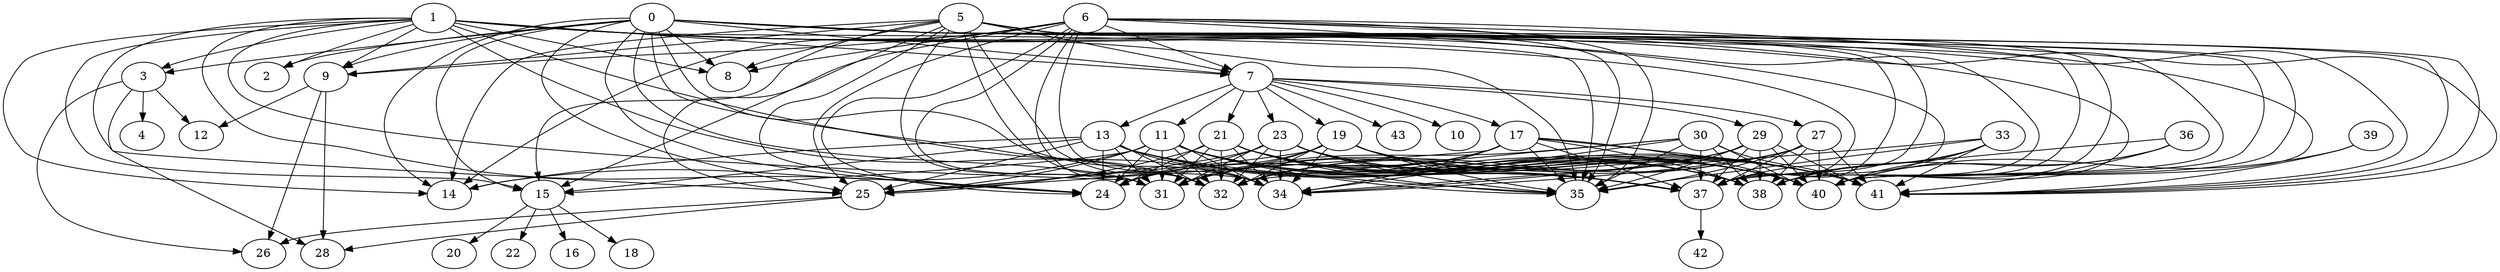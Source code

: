 /* Created by igraph 0.10.15 */
digraph {
  0 [
    Visited=1
    Line=94386559016272
  ];
  1 [
    Visited=1
    Line=94386559016976
  ];
  2 [
    Visited=1
    Line=94386559017328
  ];
  3 [
    Visited=1
    Line=94386559017728
  ];
  4 [
    Visited=1
    Line=94386559018128
  ];
  5 [
    Visited=1
    Line=94386559018480
  ];
  6 [
    Visited=1
    Line=94386559019184
  ];
  7 [
    Visited=1
    Line=94386559019536
  ];
  8 [
    Visited=1
    Line=94386559019936
  ];
  9 [
    Visited=1
    Line=94386559020336
  ];
  10 [
    Visited=1
    Line=94386559020736
  ];
  11 [
    Visited=1
    Line=94386559021088
  ];
  12 [
    Visited=1
    Line=94386559021440
  ];
  13 [
    Visited=1
    Line=94386559021792
  ];
  14 [
    Visited=1
    Line=94386559022144
  ];
  15 [
    Visited=1
    Line=94386559022496
  ];
  16 [
    Visited=1
    Line=94386559022848
  ];
  17 [
    Visited=1
    Line=94386559023200
  ];
  18 [
    Visited=1
    Line=94386559023552
  ];
  19 [
    Visited=1
    Line=94386559023904
  ];
  20 [
    Visited=1
    Line=94386559024256
  ];
  21 [
    Visited=1
    Line=94386559024608
  ];
  22 [
    Visited=1
    Line=94386559024960
  ];
  23 [
    Visited=1
    Line=94386559028832
  ];
  24 [
    Visited=1
    Line=94386559029184
  ];
  25 [
    Visited=1
    Line=94386559029536
  ];
  26 [
    Visited=1
    Line=94386559029888
  ];
  27 [
    Visited=1
    Line=94386559030240
  ];
  28 [
    Visited=1
    Line=94386559030592
  ];
  29 [
    Visited=1
    Line=94386559030944
  ];
  30 [
    Visited=1
    Line=94386559031648
  ];
  31 [
    Visited=1
    Line=94386559032000
  ];
  32 [
    Visited=1
    Line=94386559032352
  ];
  33 [
    Visited=1
    Line=94386559033056
  ];
  34 [
    Visited=1
    Line=94386559033408
  ];
  35 [
    Visited=1
    Line=94386559033760
  ];
  36 [
    Visited=1
    Line=94386559034464
  ];
  37 [
    Visited=1
    Line=94386559034816
  ];
  38 [
    Visited=1
    Line=94386559035168
  ];
  39 [
    Visited=1
    Line=94386559035872
  ];
  40 [
    Visited=1
    Line=94386559036224
  ];
  41 [
    Visited=1
    Line=94386559036576
  ];
  42 [
    Visited=1
    Line=94386559036928
  ];
  43 [
    Visited=1
    Line=94386559037280
  ];

  0 -> 2;
  0 -> 3;
  0 -> 7;
  0 -> 8;
  0 -> 9;
  0 -> 14;
  0 -> 15;
  0 -> 24;
  0 -> 25;
  0 -> 31;
  0 -> 32;
  0 -> 34;
  0 -> 35;
  0 -> 37;
  0 -> 38;
  0 -> 40;
  0 -> 41;
  1 -> 2;
  1 -> 3;
  1 -> 7;
  1 -> 8;
  1 -> 9;
  1 -> 14;
  1 -> 15;
  1 -> 24;
  1 -> 25;
  1 -> 31;
  1 -> 32;
  1 -> 34;
  1 -> 35;
  1 -> 37;
  1 -> 38;
  1 -> 40;
  1 -> 41;
  3 -> 4;
  3 -> 12;
  3 -> 26;
  3 -> 28;
  5 -> 7;
  5 -> 8;
  5 -> 9;
  5 -> 14;
  5 -> 15;
  5 -> 24;
  5 -> 25;
  5 -> 31;
  5 -> 32;
  5 -> 34;
  5 -> 35;
  5 -> 37;
  5 -> 38;
  5 -> 40;
  5 -> 41;
  6 -> 7;
  6 -> 8;
  6 -> 9;
  6 -> 14;
  6 -> 15;
  6 -> 24;
  6 -> 25;
  6 -> 31;
  6 -> 32;
  6 -> 34;
  6 -> 35;
  6 -> 37;
  6 -> 38;
  6 -> 40;
  6 -> 41;
  7 -> 10;
  7 -> 11;
  7 -> 13;
  7 -> 17;
  7 -> 19;
  7 -> 21;
  7 -> 23;
  7 -> 27;
  7 -> 29;
  7 -> 43;
  9 -> 12;
  9 -> 26;
  9 -> 28;
  11 -> 14;
  11 -> 15;
  11 -> 24;
  11 -> 25;
  11 -> 31;
  11 -> 32;
  11 -> 34;
  11 -> 35;
  11 -> 37;
  11 -> 38;
  11 -> 40;
  11 -> 41;
  13 -> 14;
  13 -> 15;
  13 -> 24;
  13 -> 25;
  13 -> 31;
  13 -> 32;
  13 -> 34;
  13 -> 35;
  13 -> 37;
  13 -> 38;
  13 -> 40;
  13 -> 41;
  15 -> 16;
  15 -> 18;
  15 -> 20;
  15 -> 22;
  17 -> 24;
  17 -> 25;
  17 -> 31;
  17 -> 32;
  17 -> 34;
  17 -> 35;
  17 -> 37;
  17 -> 38;
  17 -> 40;
  17 -> 41;
  19 -> 24;
  19 -> 25;
  19 -> 31;
  19 -> 32;
  19 -> 34;
  19 -> 35;
  19 -> 37;
  19 -> 38;
  19 -> 40;
  19 -> 41;
  21 -> 24;
  21 -> 25;
  21 -> 31;
  21 -> 32;
  21 -> 34;
  21 -> 35;
  21 -> 37;
  21 -> 38;
  21 -> 40;
  21 -> 41;
  23 -> 24;
  23 -> 25;
  23 -> 31;
  23 -> 32;
  23 -> 34;
  23 -> 35;
  23 -> 37;
  23 -> 38;
  23 -> 40;
  23 -> 41;
  25 -> 26;
  25 -> 28;
  27 -> 31;
  27 -> 32;
  27 -> 34;
  27 -> 35;
  27 -> 37;
  27 -> 38;
  27 -> 40;
  27 -> 41;
  29 -> 31;
  29 -> 32;
  29 -> 34;
  29 -> 35;
  29 -> 37;
  29 -> 38;
  29 -> 40;
  29 -> 41;
  30 -> 31;
  30 -> 32;
  30 -> 34;
  30 -> 35;
  30 -> 37;
  30 -> 38;
  30 -> 40;
  30 -> 41;
  33 -> 34;
  33 -> 35;
  33 -> 37;
  33 -> 38;
  33 -> 40;
  33 -> 41;
  36 -> 37;
  36 -> 38;
  36 -> 40;
  36 -> 41;
  37 -> 42;
  39 -> 40;
  39 -> 41;
}
